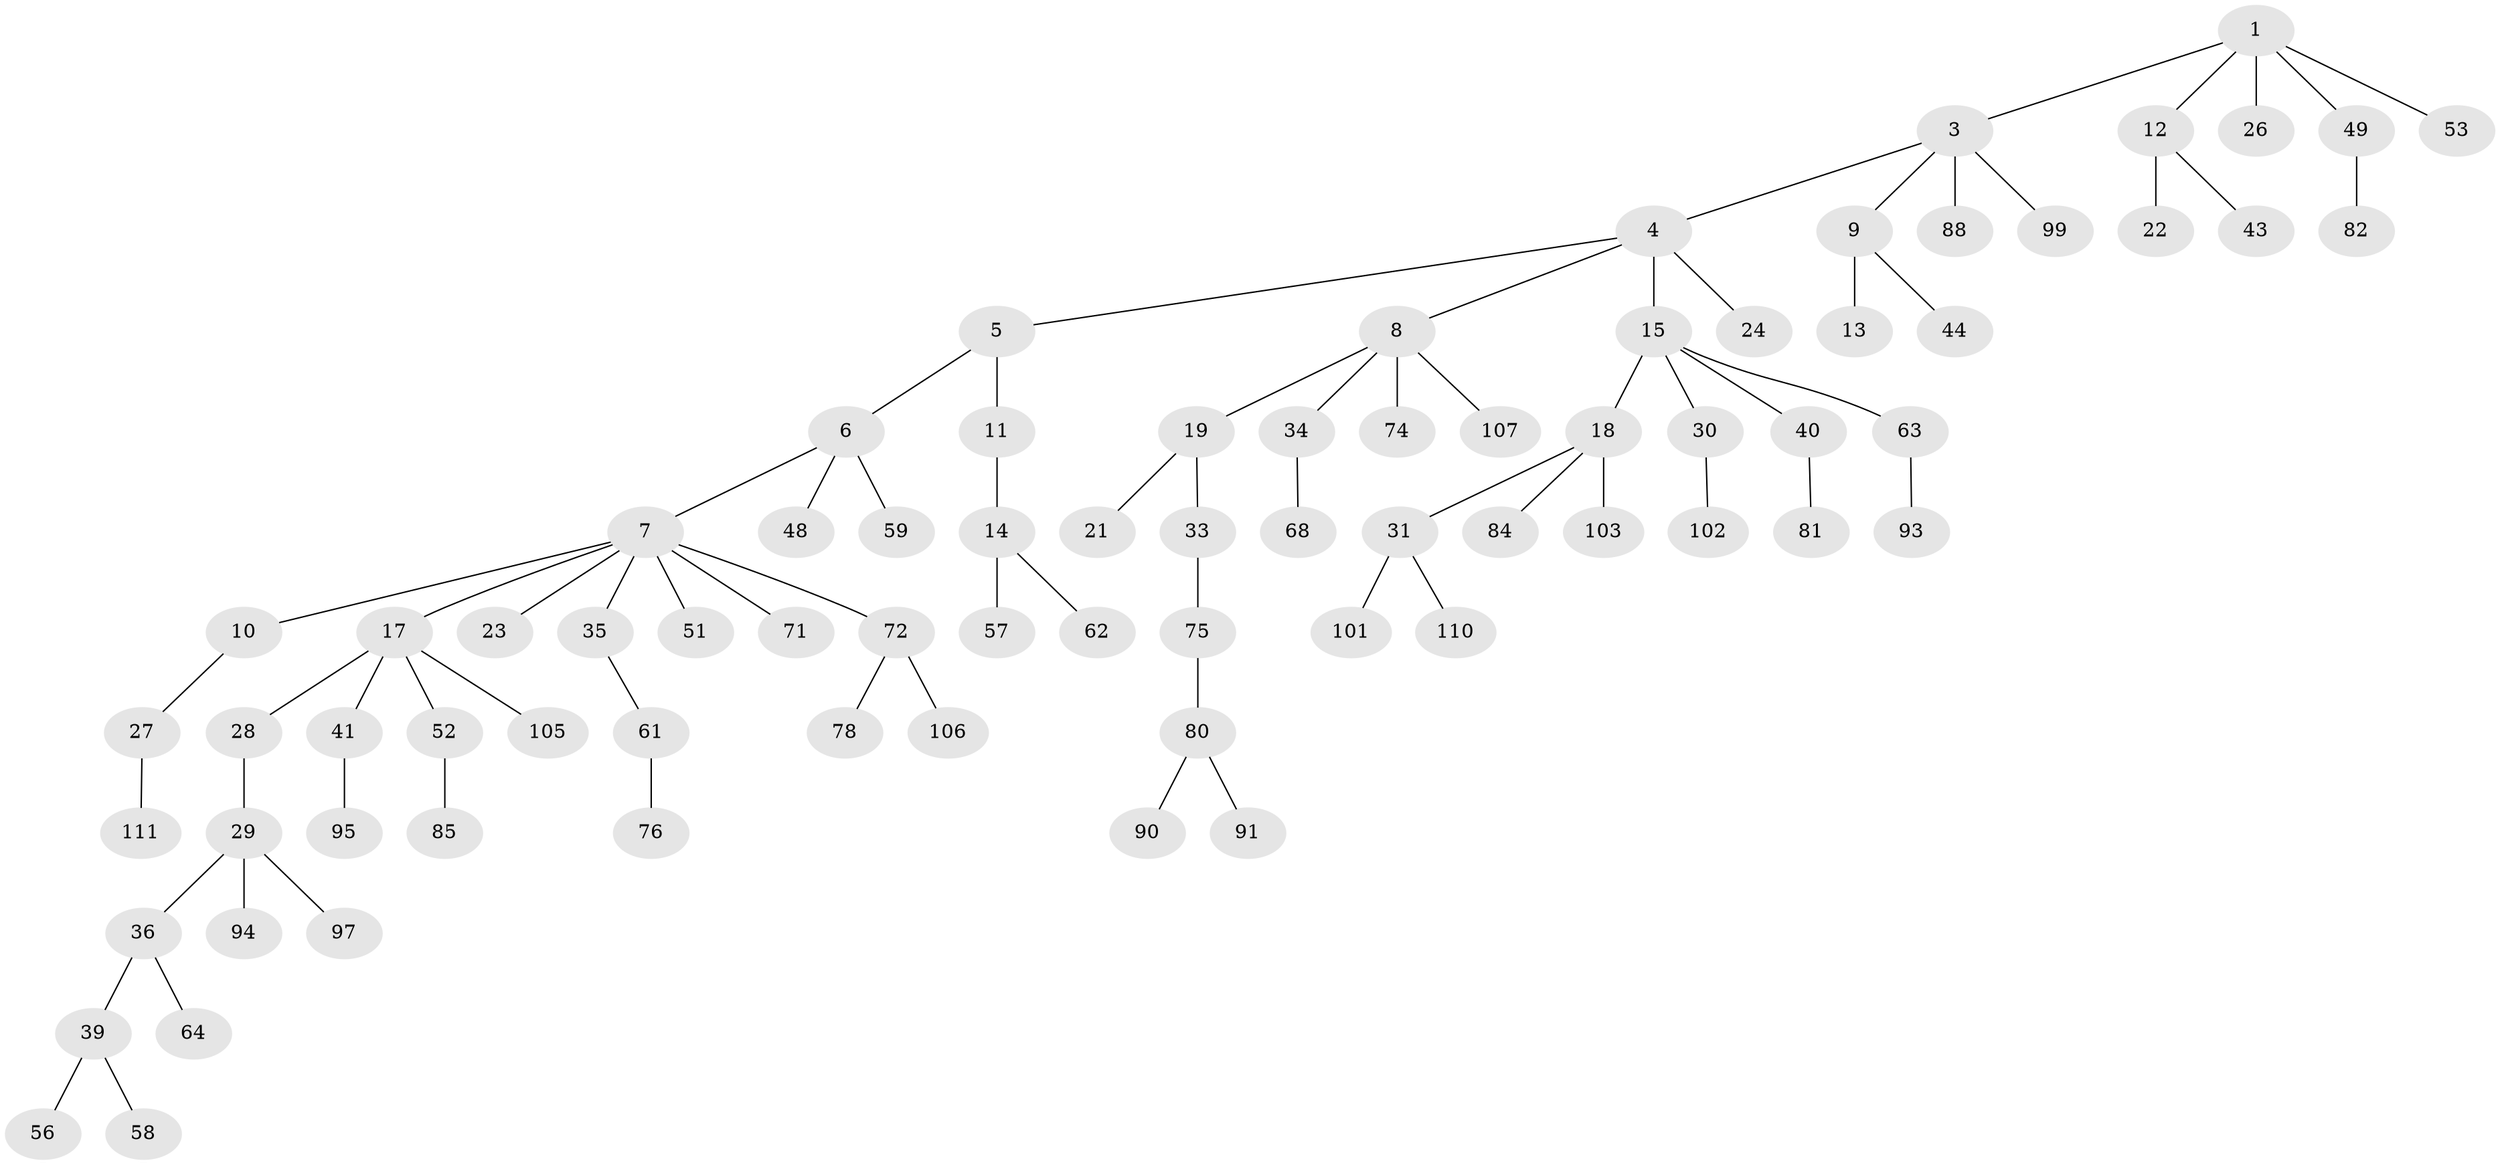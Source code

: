 // original degree distribution, {2: 0.34234234234234234, 5: 0.04504504504504504, 4: 0.04504504504504504, 3: 0.10810810810810811, 8: 0.009009009009009009, 6: 0.009009009009009009, 1: 0.44144144144144143}
// Generated by graph-tools (version 1.1) at 2025/11/02/27/25 16:11:26]
// undirected, 77 vertices, 76 edges
graph export_dot {
graph [start="1"]
  node [color=gray90,style=filled];
  1 [super="+2"];
  3 [super="+60"];
  4;
  5 [super="+104"];
  6 [super="+37"];
  7 [super="+38"];
  8 [super="+25"];
  9;
  10;
  11 [super="+77"];
  12;
  13;
  14 [super="+42"];
  15 [super="+16"];
  17 [super="+54"];
  18 [super="+20"];
  19;
  21;
  22 [super="+55"];
  23 [super="+87"];
  24;
  26 [super="+69"];
  27 [super="+92"];
  28;
  29 [super="+32"];
  30 [super="+86"];
  31 [super="+108"];
  33 [super="+45"];
  34 [super="+47"];
  35;
  36 [super="+79"];
  39 [super="+46"];
  40;
  41 [super="+50"];
  43 [super="+65"];
  44 [super="+66"];
  48 [super="+96"];
  49 [super="+73"];
  51;
  52;
  53;
  56;
  57;
  58 [super="+70"];
  59;
  61;
  62;
  63;
  64 [super="+67"];
  68;
  71;
  72 [super="+109"];
  74 [super="+89"];
  75;
  76;
  78;
  80 [super="+83"];
  81;
  82;
  84;
  85;
  88;
  90;
  91;
  93 [super="+98"];
  94;
  95;
  97;
  99 [super="+100"];
  101;
  102;
  103;
  105;
  106;
  107;
  110;
  111;
  1 -- 12;
  1 -- 49;
  1 -- 3;
  1 -- 53;
  1 -- 26;
  3 -- 4;
  3 -- 9;
  3 -- 88;
  3 -- 99;
  4 -- 5;
  4 -- 8;
  4 -- 15;
  4 -- 24;
  5 -- 6;
  5 -- 11;
  6 -- 7;
  6 -- 48;
  6 -- 59;
  7 -- 10;
  7 -- 17;
  7 -- 23;
  7 -- 35;
  7 -- 51;
  7 -- 72;
  7 -- 71;
  8 -- 19;
  8 -- 34;
  8 -- 74;
  8 -- 107;
  9 -- 13;
  9 -- 44;
  10 -- 27;
  11 -- 14;
  12 -- 22;
  12 -- 43;
  14 -- 62;
  14 -- 57;
  15 -- 30;
  15 -- 40;
  15 -- 63;
  15 -- 18;
  17 -- 28;
  17 -- 41;
  17 -- 52;
  17 -- 105;
  18 -- 84;
  18 -- 31;
  18 -- 103;
  19 -- 21;
  19 -- 33;
  27 -- 111;
  28 -- 29;
  29 -- 36;
  29 -- 97;
  29 -- 94;
  30 -- 102;
  31 -- 101;
  31 -- 110;
  33 -- 75;
  34 -- 68;
  35 -- 61;
  36 -- 39;
  36 -- 64;
  39 -- 58;
  39 -- 56;
  40 -- 81;
  41 -- 95;
  49 -- 82;
  52 -- 85;
  61 -- 76;
  63 -- 93;
  72 -- 78;
  72 -- 106;
  75 -- 80;
  80 -- 91;
  80 -- 90;
}
